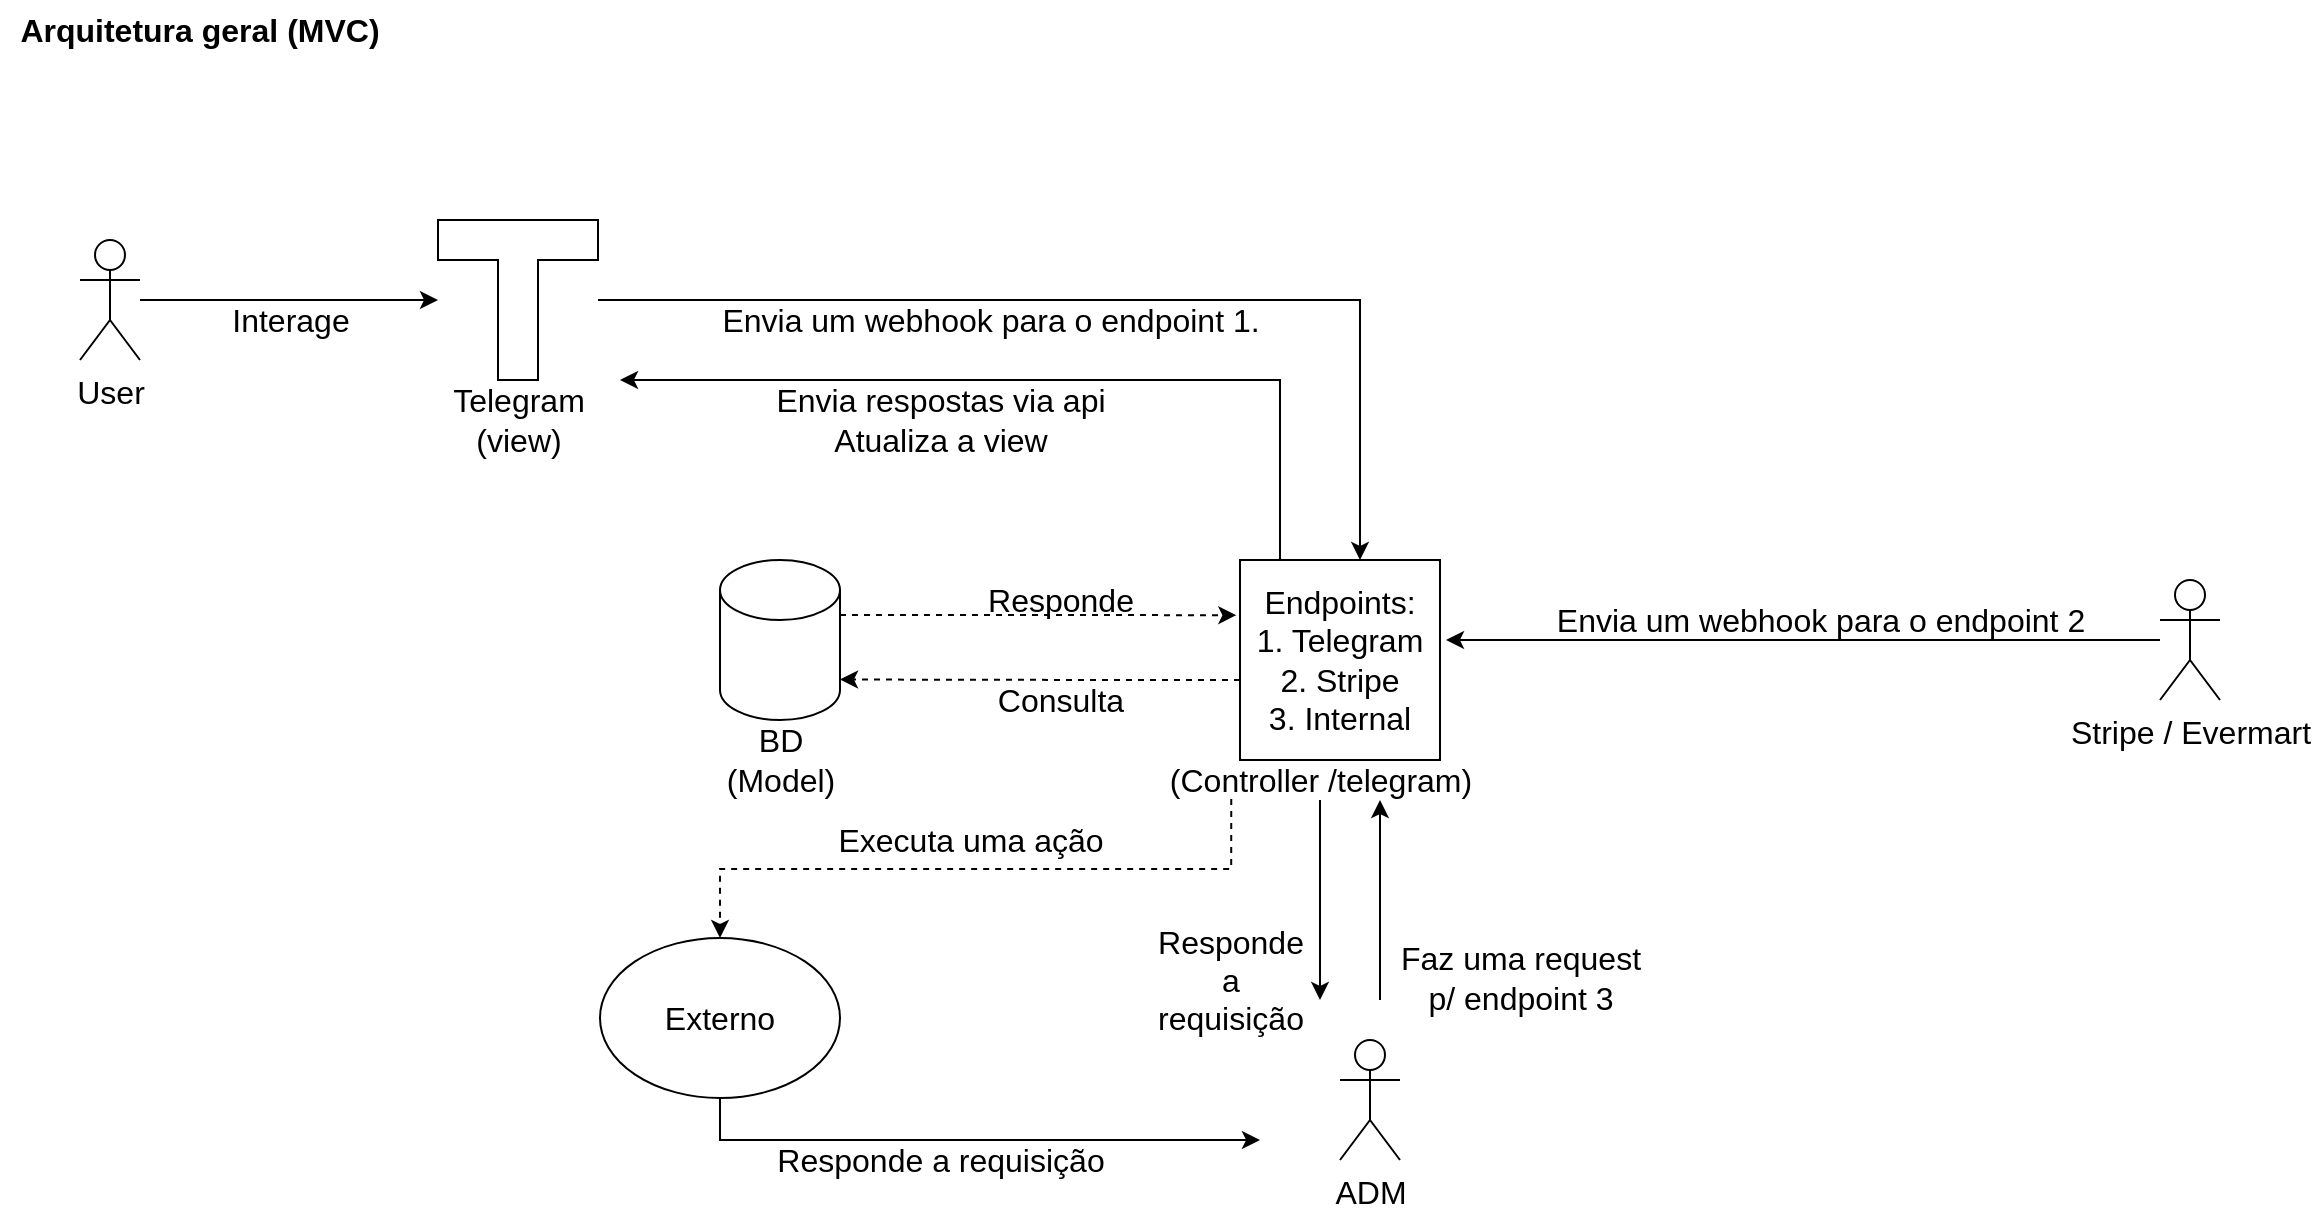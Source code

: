 <mxfile version="19.0.3" type="device"><diagram id="-E3zu6R4he9jIZ9brHGZ" name="Page-1"><mxGraphModel dx="1387" dy="759" grid="1" gridSize="10" guides="1" tooltips="1" connect="1" arrows="1" fold="1" page="1" pageScale="1" pageWidth="827" pageHeight="1169" math="0" shadow="0"><root><mxCell id="0"/><mxCell id="1" parent="0"/><mxCell id="dDgtLr05o60RsrN55pnN-2" value="&lt;b&gt;&lt;font style=&quot;font-size: 16px;&quot;&gt;Arquitetura geral (MVC)&lt;/font&gt;&lt;/b&gt;" style="text;html=1;strokeColor=none;fillColor=none;align=center;verticalAlign=middle;whiteSpace=wrap;rounded=0;" vertex="1" parent="1"><mxGeometry x="10" y="20" width="200" height="30" as="geometry"/></mxCell><mxCell id="dDgtLr05o60RsrN55pnN-8" style="edgeStyle=orthogonalEdgeStyle;rounded=0;orthogonalLoop=1;jettySize=auto;html=1;fontSize=16;" edge="1" parent="1" source="dDgtLr05o60RsrN55pnN-3" target="dDgtLr05o60RsrN55pnN-10"><mxGeometry relative="1" as="geometry"><mxPoint x="275" y="170" as="targetPoint"/></mxGeometry></mxCell><mxCell id="dDgtLr05o60RsrN55pnN-3" value="User" style="shape=umlActor;verticalLabelPosition=bottom;verticalAlign=top;html=1;outlineConnect=0;fontSize=16;" vertex="1" parent="1"><mxGeometry x="50" y="140" width="30" height="60" as="geometry"/></mxCell><mxCell id="dDgtLr05o60RsrN55pnN-9" value="Interage" style="text;html=1;align=center;verticalAlign=middle;resizable=0;points=[];autosize=1;strokeColor=none;fillColor=none;fontSize=16;" vertex="1" parent="1"><mxGeometry x="120" y="170" width="70" height="20" as="geometry"/></mxCell><mxCell id="dDgtLr05o60RsrN55pnN-12" style="edgeStyle=orthogonalEdgeStyle;rounded=0;orthogonalLoop=1;jettySize=auto;html=1;fontSize=16;entryX=0.75;entryY=0;entryDx=0;entryDy=0;" edge="1" parent="1" source="dDgtLr05o60RsrN55pnN-10"><mxGeometry relative="1" as="geometry"><mxPoint x="690" y="300" as="targetPoint"/><Array as="points"><mxPoint x="690" y="170"/></Array></mxGeometry></mxCell><mxCell id="dDgtLr05o60RsrN55pnN-10" value="" style="shape=tee;whiteSpace=wrap;html=1;fontSize=16;" vertex="1" parent="1"><mxGeometry x="229" y="130" width="80" height="80" as="geometry"/></mxCell><mxCell id="dDgtLr05o60RsrN55pnN-11" value="Telegram&lt;br&gt;(view)" style="text;html=1;align=center;verticalAlign=middle;resizable=0;points=[];autosize=1;strokeColor=none;fillColor=none;fontSize=16;" vertex="1" parent="1"><mxGeometry x="229" y="210" width="80" height="40" as="geometry"/></mxCell><mxCell id="dDgtLr05o60RsrN55pnN-13" value="Envia um webhook para o endpoint 1." style="text;html=1;align=center;verticalAlign=middle;resizable=0;points=[];autosize=1;strokeColor=none;fillColor=none;fontSize=16;" vertex="1" parent="1"><mxGeometry x="365" y="170" width="280" height="20" as="geometry"/></mxCell><mxCell id="dDgtLr05o60RsrN55pnN-16" style="edgeStyle=orthogonalEdgeStyle;rounded=0;orthogonalLoop=1;jettySize=auto;html=1;fontSize=16;entryX=1;entryY=0.747;entryDx=0;entryDy=0;entryPerimeter=0;dashed=1;" edge="1" parent="1" target="dDgtLr05o60RsrN55pnN-17"><mxGeometry relative="1" as="geometry"><mxPoint x="450" y="340" as="targetPoint"/><mxPoint x="630" y="360" as="sourcePoint"/><Array as="points"><mxPoint x="570" y="360"/><mxPoint x="570" y="360"/></Array></mxGeometry></mxCell><mxCell id="dDgtLr05o60RsrN55pnN-25" style="edgeStyle=orthogonalEdgeStyle;rounded=0;orthogonalLoop=1;jettySize=auto;html=1;exitX=0.25;exitY=0;exitDx=0;exitDy=0;fontSize=16;" edge="1" parent="1"><mxGeometry relative="1" as="geometry"><mxPoint x="320" y="210" as="targetPoint"/><mxPoint x="650" y="300" as="sourcePoint"/><Array as="points"><mxPoint x="650" y="210"/></Array></mxGeometry></mxCell><mxCell id="dDgtLr05o60RsrN55pnN-54" style="edgeStyle=orthogonalEdgeStyle;rounded=0;orthogonalLoop=1;jettySize=auto;html=1;fontSize=16;" edge="1" parent="1" source="dDgtLr05o60RsrN55pnN-15"><mxGeometry relative="1" as="geometry"><mxPoint x="670" y="520" as="targetPoint"/></mxGeometry></mxCell><mxCell id="dDgtLr05o60RsrN55pnN-15" value="Servidor&lt;br&gt;(Controller /telegram)" style="text;html=1;align=center;verticalAlign=middle;resizable=0;points=[];autosize=1;strokeColor=none;fillColor=none;fontSize=16;" vertex="1" parent="1"><mxGeometry x="585" y="380" width="170" height="40" as="geometry"/></mxCell><mxCell id="dDgtLr05o60RsrN55pnN-21" style="edgeStyle=orthogonalEdgeStyle;rounded=0;orthogonalLoop=1;jettySize=auto;html=1;exitX=1;exitY=0;exitDx=0;exitDy=27.5;exitPerimeter=0;entryX=-0.023;entryY=0.345;entryDx=0;entryDy=0;entryPerimeter=0;fontSize=16;dashed=1;" edge="1" parent="1" source="dDgtLr05o60RsrN55pnN-17"><mxGeometry relative="1" as="geometry"><mxPoint x="628.16" y="327.6" as="targetPoint"/></mxGeometry></mxCell><mxCell id="dDgtLr05o60RsrN55pnN-17" value="" style="shape=cylinder3;whiteSpace=wrap;html=1;boundedLbl=1;backgroundOutline=1;size=15;fontSize=16;" vertex="1" parent="1"><mxGeometry x="370" y="300" width="60" height="80" as="geometry"/></mxCell><mxCell id="dDgtLr05o60RsrN55pnN-19" value="BD&lt;br&gt;(Model)" style="text;html=1;align=center;verticalAlign=middle;resizable=0;points=[];autosize=1;strokeColor=none;fillColor=none;fontSize=16;" vertex="1" parent="1"><mxGeometry x="365" y="380" width="70" height="40" as="geometry"/></mxCell><mxCell id="dDgtLr05o60RsrN55pnN-20" value="Consulta" style="text;html=1;align=center;verticalAlign=middle;resizable=0;points=[];autosize=1;strokeColor=none;fillColor=none;fontSize=16;" vertex="1" parent="1"><mxGeometry x="500" y="360" width="80" height="20" as="geometry"/></mxCell><mxCell id="dDgtLr05o60RsrN55pnN-22" value="Responde" style="text;html=1;align=center;verticalAlign=middle;resizable=0;points=[];autosize=1;strokeColor=none;fillColor=none;fontSize=16;" vertex="1" parent="1"><mxGeometry x="495" y="310" width="90" height="20" as="geometry"/></mxCell><mxCell id="dDgtLr05o60RsrN55pnN-24" value="Envia respostas via api&lt;br&gt;Atualiza a view" style="text;html=1;align=center;verticalAlign=middle;resizable=0;points=[];autosize=1;strokeColor=none;fillColor=none;fontSize=16;" vertex="1" parent="1"><mxGeometry x="390" y="210" width="180" height="40" as="geometry"/></mxCell><mxCell id="dDgtLr05o60RsrN55pnN-31" value="Faz uma request&lt;br&gt;p/ endpoint 3" style="text;html=1;align=center;verticalAlign=middle;resizable=0;points=[];autosize=1;strokeColor=none;fillColor=none;fontSize=16;" vertex="1" parent="1"><mxGeometry x="700" y="489" width="140" height="40" as="geometry"/></mxCell><mxCell id="dDgtLr05o60RsrN55pnN-39" style="edgeStyle=orthogonalEdgeStyle;rounded=0;orthogonalLoop=1;jettySize=auto;html=1;dashed=1;fontSize=16;entryX=0.5;entryY=0;entryDx=0;entryDy=0;exitX=0.239;exitY=0.988;exitDx=0;exitDy=0;exitPerimeter=0;" edge="1" parent="1" source="dDgtLr05o60RsrN55pnN-15" target="dDgtLr05o60RsrN55pnN-40"><mxGeometry relative="1" as="geometry"><mxPoint x="470" y="850" as="targetPoint"/><mxPoint x="370" y="850" as="sourcePoint"/></mxGeometry></mxCell><mxCell id="dDgtLr05o60RsrN55pnN-52" style="edgeStyle=orthogonalEdgeStyle;rounded=0;orthogonalLoop=1;jettySize=auto;html=1;fontSize=16;" edge="1" parent="1" source="dDgtLr05o60RsrN55pnN-40"><mxGeometry relative="1" as="geometry"><mxPoint x="640" y="590" as="targetPoint"/><Array as="points"><mxPoint x="370" y="590"/></Array></mxGeometry></mxCell><mxCell id="dDgtLr05o60RsrN55pnN-40" value="Externo" style="ellipse;whiteSpace=wrap;html=1;fontSize=16;" vertex="1" parent="1"><mxGeometry x="310" y="489" width="120" height="80" as="geometry"/></mxCell><mxCell id="dDgtLr05o60RsrN55pnN-45" value="Endpoints:&lt;br&gt;1. Telegram&lt;br&gt;2. Stripe&lt;br&gt;3. Internal" style="whiteSpace=wrap;html=1;aspect=fixed;fontSize=16;" vertex="1" parent="1"><mxGeometry x="630" y="300" width="100" height="100" as="geometry"/></mxCell><mxCell id="dDgtLr05o60RsrN55pnN-48" style="edgeStyle=orthogonalEdgeStyle;rounded=0;orthogonalLoop=1;jettySize=auto;html=1;fontSize=16;" edge="1" parent="1"><mxGeometry relative="1" as="geometry"><mxPoint x="700" y="520" as="sourcePoint"/><mxPoint x="700" y="420" as="targetPoint"/><Array as="points"><mxPoint x="700" y="420"/></Array></mxGeometry></mxCell><mxCell id="dDgtLr05o60RsrN55pnN-47" value="ADM" style="shape=umlActor;verticalLabelPosition=bottom;verticalAlign=top;html=1;outlineConnect=0;fontSize=16;" vertex="1" parent="1"><mxGeometry x="680" y="540" width="30" height="60" as="geometry"/></mxCell><mxCell id="dDgtLr05o60RsrN55pnN-51" value="Executa uma ação" style="text;html=1;align=center;verticalAlign=middle;resizable=0;points=[];autosize=1;strokeColor=none;fillColor=none;fontSize=16;" vertex="1" parent="1"><mxGeometry x="420" y="430" width="150" height="20" as="geometry"/></mxCell><mxCell id="dDgtLr05o60RsrN55pnN-53" value="Responde a requisição" style="text;html=1;align=center;verticalAlign=middle;resizable=0;points=[];autosize=1;strokeColor=none;fillColor=none;fontSize=16;" vertex="1" parent="1"><mxGeometry x="390" y="590" width="180" height="20" as="geometry"/></mxCell><mxCell id="dDgtLr05o60RsrN55pnN-55" value="Responde&lt;br&gt;a&lt;br&gt;requisição" style="text;html=1;align=center;verticalAlign=middle;resizable=0;points=[];autosize=1;strokeColor=none;fillColor=none;fontSize=16;" vertex="1" parent="1"><mxGeometry x="580" y="480" width="90" height="60" as="geometry"/></mxCell><mxCell id="dDgtLr05o60RsrN55pnN-60" style="edgeStyle=orthogonalEdgeStyle;rounded=0;orthogonalLoop=1;jettySize=auto;html=1;entryX=1.03;entryY=0.4;entryDx=0;entryDy=0;entryPerimeter=0;fontSize=16;" edge="1" parent="1" source="dDgtLr05o60RsrN55pnN-57" target="dDgtLr05o60RsrN55pnN-45"><mxGeometry relative="1" as="geometry"/></mxCell><mxCell id="dDgtLr05o60RsrN55pnN-57" value="Stripe / Evermart" style="shape=umlActor;verticalLabelPosition=bottom;verticalAlign=top;html=1;outlineConnect=0;fontSize=16;" vertex="1" parent="1"><mxGeometry x="1090" y="310" width="30" height="60" as="geometry"/></mxCell><mxCell id="dDgtLr05o60RsrN55pnN-61" value="Envia um webhook para o endpoint 2" style="text;html=1;align=center;verticalAlign=middle;resizable=0;points=[];autosize=1;strokeColor=none;fillColor=none;fontSize=16;" vertex="1" parent="1"><mxGeometry x="780" y="320" width="280" height="20" as="geometry"/></mxCell></root></mxGraphModel></diagram></mxfile>